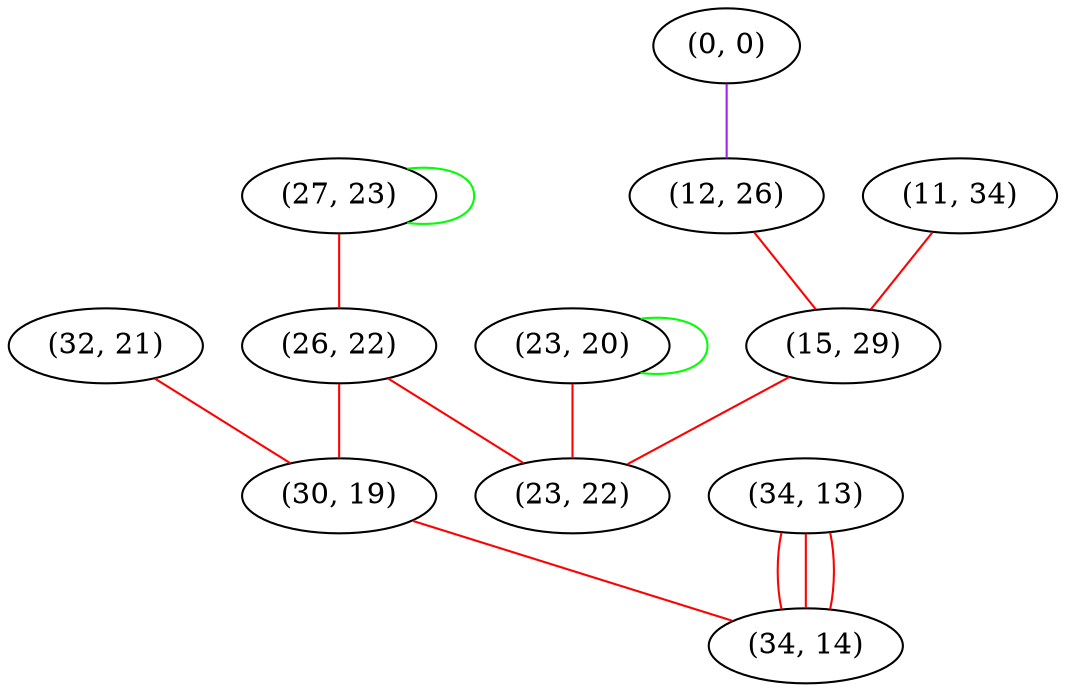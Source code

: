 graph "" {
"(27, 23)";
"(0, 0)";
"(32, 21)";
"(12, 26)";
"(11, 34)";
"(26, 22)";
"(23, 20)";
"(34, 13)";
"(15, 29)";
"(30, 19)";
"(34, 14)";
"(23, 22)";
"(27, 23)" -- "(27, 23)"  [color=green, key=0, weight=2];
"(27, 23)" -- "(26, 22)"  [color=red, key=0, weight=1];
"(0, 0)" -- "(12, 26)"  [color=purple, key=0, weight=4];
"(32, 21)" -- "(30, 19)"  [color=red, key=0, weight=1];
"(12, 26)" -- "(15, 29)"  [color=red, key=0, weight=1];
"(11, 34)" -- "(15, 29)"  [color=red, key=0, weight=1];
"(26, 22)" -- "(30, 19)"  [color=red, key=0, weight=1];
"(26, 22)" -- "(23, 22)"  [color=red, key=0, weight=1];
"(23, 20)" -- "(23, 20)"  [color=green, key=0, weight=2];
"(23, 20)" -- "(23, 22)"  [color=red, key=0, weight=1];
"(34, 13)" -- "(34, 14)"  [color=red, key=0, weight=1];
"(34, 13)" -- "(34, 14)"  [color=red, key=1, weight=1];
"(34, 13)" -- "(34, 14)"  [color=red, key=2, weight=1];
"(15, 29)" -- "(23, 22)"  [color=red, key=0, weight=1];
"(30, 19)" -- "(34, 14)"  [color=red, key=0, weight=1];
}
